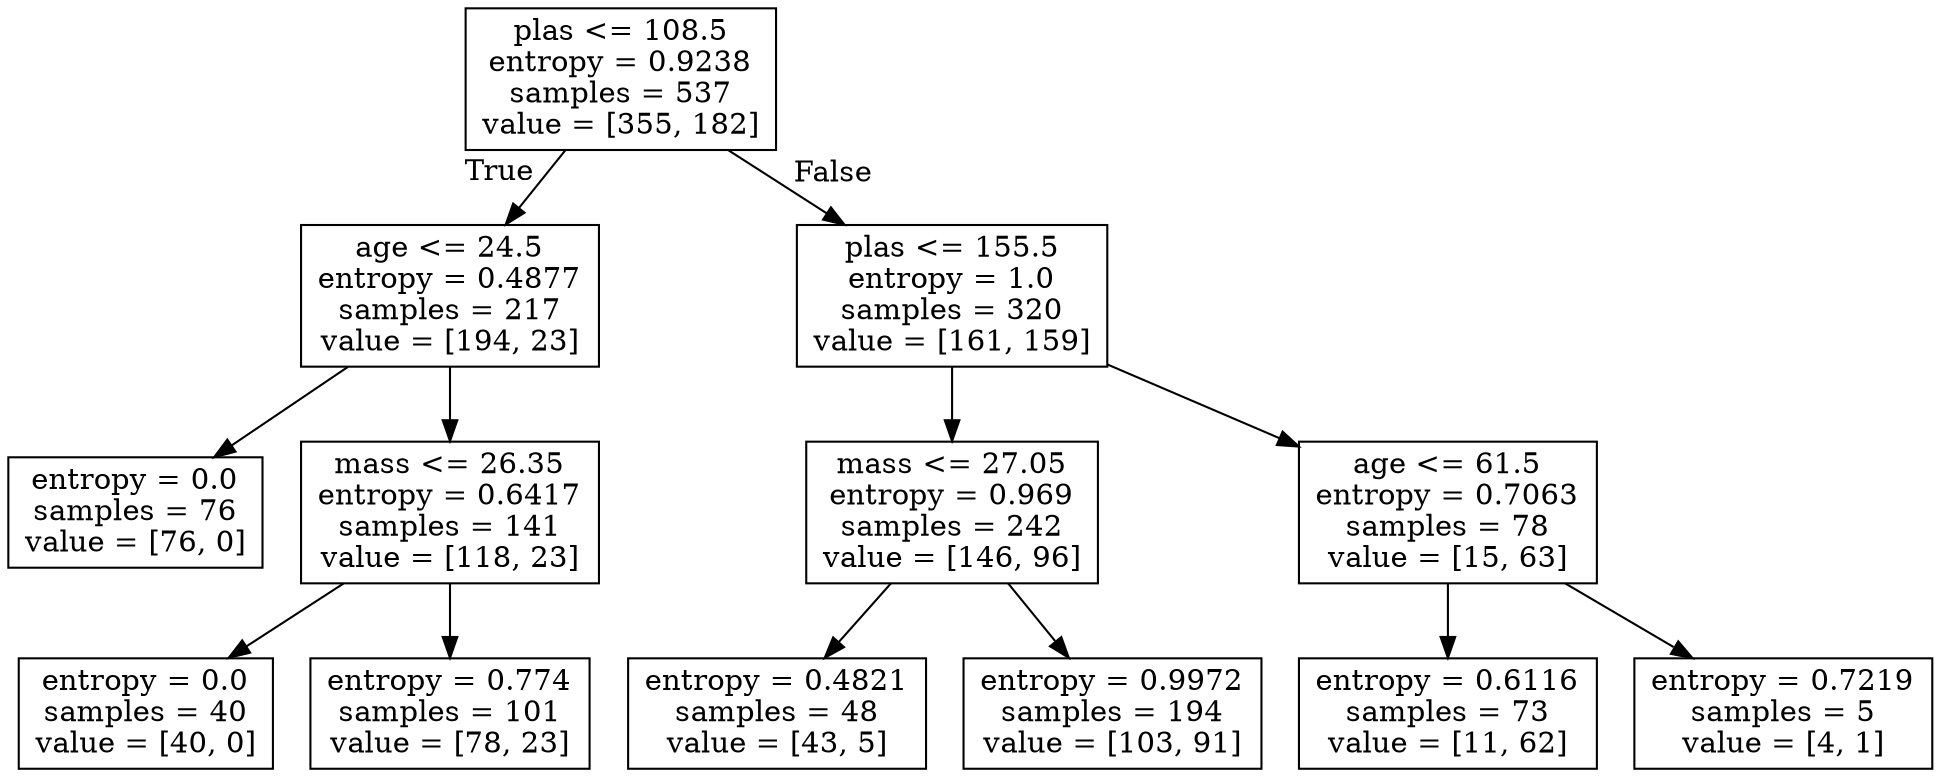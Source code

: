 digraph Tree {
node [shape=box] ;
0 [label="plas <= 108.5\nentropy = 0.9238\nsamples = 537\nvalue = [355, 182]"] ;
1 [label="age <= 24.5\nentropy = 0.4877\nsamples = 217\nvalue = [194, 23]"] ;
0 -> 1 [labeldistance=2.5, labelangle=45, headlabel="True"] ;
2 [label="entropy = 0.0\nsamples = 76\nvalue = [76, 0]"] ;
1 -> 2 ;
3 [label="mass <= 26.35\nentropy = 0.6417\nsamples = 141\nvalue = [118, 23]"] ;
1 -> 3 ;
4 [label="entropy = 0.0\nsamples = 40\nvalue = [40, 0]"] ;
3 -> 4 ;
5 [label="entropy = 0.774\nsamples = 101\nvalue = [78, 23]"] ;
3 -> 5 ;
6 [label="plas <= 155.5\nentropy = 1.0\nsamples = 320\nvalue = [161, 159]"] ;
0 -> 6 [labeldistance=2.5, labelangle=-45, headlabel="False"] ;
7 [label="mass <= 27.05\nentropy = 0.969\nsamples = 242\nvalue = [146, 96]"] ;
6 -> 7 ;
8 [label="entropy = 0.4821\nsamples = 48\nvalue = [43, 5]"] ;
7 -> 8 ;
9 [label="entropy = 0.9972\nsamples = 194\nvalue = [103, 91]"] ;
7 -> 9 ;
10 [label="age <= 61.5\nentropy = 0.7063\nsamples = 78\nvalue = [15, 63]"] ;
6 -> 10 ;
11 [label="entropy = 0.6116\nsamples = 73\nvalue = [11, 62]"] ;
10 -> 11 ;
12 [label="entropy = 0.7219\nsamples = 5\nvalue = [4, 1]"] ;
10 -> 12 ;
}